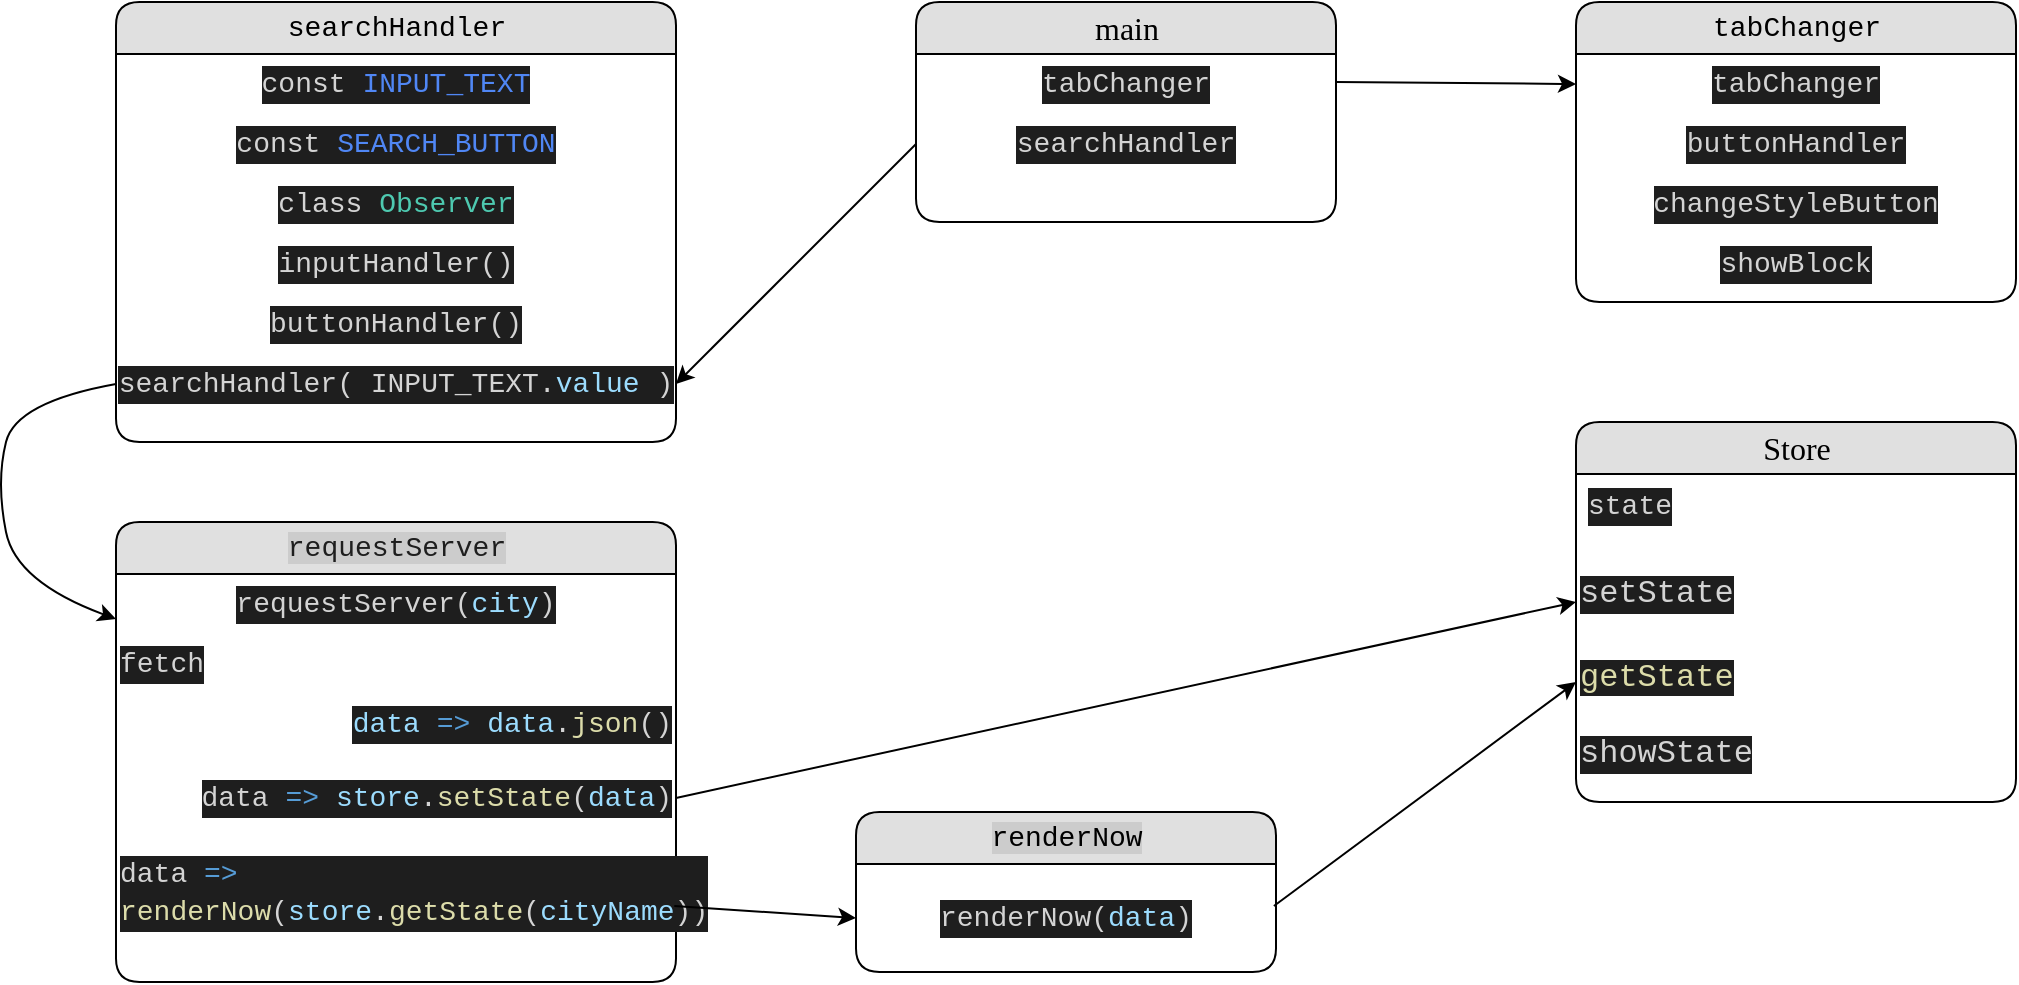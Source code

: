 <mxfile version="21.0.6" type="device"><diagram name="Page-1" id="5d7acffa-a066-3a61-03fe-96351882024d"><mxGraphModel dx="1434" dy="796" grid="1" gridSize="10" guides="1" tooltips="1" connect="1" arrows="1" fold="1" page="1" pageScale="1" pageWidth="1100" pageHeight="850" background="#ffffff" math="0" shadow="0"><root><mxCell id="0"/><mxCell id="1" parent="0"/><mxCell id="21ea969265ad0168-6" value="&lt;font style=&quot;font-size: 16px;&quot;&gt;Store&lt;/font&gt;" style="swimlane;html=1;fontStyle=0;childLayout=stackLayout;horizontal=1;startSize=26;fillColor=#e0e0e0;horizontalStack=0;resizeParent=1;resizeLast=0;collapsible=1;marginBottom=0;swimlaneFillColor=#ffffff;align=center;rounded=1;shadow=0;comic=0;labelBackgroundColor=none;strokeWidth=1;fontFamily=Verdana;fontSize=12" parent="1" vertex="1"><mxGeometry x="800" y="230" width="220" height="190" as="geometry"/></mxCell><mxCell id="21ea969265ad0168-7" value="&lt;div style=&quot;color: rgb(212, 212, 212); background-color: rgb(30, 30, 30); font-family: Consolas, &amp;quot;Courier New&amp;quot;, monospace; font-size: 14px; line-height: 19px;&quot;&gt;state&lt;/div&gt;" style="text;html=1;strokeColor=none;fillColor=none;spacingLeft=4;spacingRight=4;whiteSpace=wrap;overflow=hidden;rotatable=0;points=[[0,0.5],[1,0.5]];portConstraint=eastwest;" parent="21ea969265ad0168-6" vertex="1"><mxGeometry y="26" width="220" height="44" as="geometry"/></mxCell><mxCell id="lC9jGFSn0Ve7Qptm86X1-1" value="&lt;div style=&quot;color: rgb(212, 212, 212); background-color: rgb(30, 30, 30); font-family: Consolas, &amp;quot;Courier New&amp;quot;, monospace; font-weight: normal; font-size: 16px; line-height: 19px;&quot;&gt;&lt;div style=&quot;line-height: 19px; font-size: 16px;&quot;&gt;setState&lt;/div&gt;&lt;/div&gt;" style="text;whiteSpace=wrap;html=1;arcSize=12;fontSize=16;" vertex="1" parent="21ea969265ad0168-6"><mxGeometry y="70" width="220" height="40" as="geometry"/></mxCell><mxCell id="lC9jGFSn0Ve7Qptm86X1-8" value="&lt;span style=&quot;color: rgb(220, 220, 170); background-color: rgb(30, 30, 30); font-family: Consolas, &amp;quot;Courier New&amp;quot;, monospace; font-size: 16px;&quot;&gt;getState&lt;/span&gt;&lt;br style=&quot;font-size: 16px;&quot;&gt;&lt;br style=&quot;font-size: 16px;&quot;&gt;" style="text;whiteSpace=wrap;html=1;arcSize=12;fontSize=16;" vertex="1" parent="21ea969265ad0168-6"><mxGeometry y="110" width="220" height="40" as="geometry"/></mxCell><mxCell id="lC9jGFSn0Ve7Qptm86X1-17" value="&lt;div style=&quot;color: rgb(212, 212, 212); background-color: rgb(30, 30, 30); font-family: Consolas, &amp;quot;Courier New&amp;quot;, monospace; font-size: 16px; line-height: 19px;&quot;&gt;showState&lt;/div&gt;" style="text;whiteSpace=wrap;html=1;arcSize=12;fontSize=16;" vertex="1" parent="21ea969265ad0168-6"><mxGeometry y="150" width="220" height="40" as="geometry"/></mxCell><mxCell id="21ea969265ad0168-14" value="&lt;font style=&quot;font-size: 16px;&quot;&gt;main&lt;/font&gt;" style="swimlane;html=1;fontStyle=0;childLayout=stackLayout;horizontal=1;startSize=26;fillColor=#e0e0e0;horizontalStack=0;resizeParent=1;resizeLast=0;collapsible=1;marginBottom=0;swimlaneFillColor=#ffffff;align=center;rounded=1;shadow=0;comic=0;labelBackgroundColor=none;strokeWidth=1;fontFamily=Verdana;fontSize=12" parent="1" vertex="1"><mxGeometry x="470" y="20" width="210" height="110" as="geometry"/></mxCell><mxCell id="lC9jGFSn0Ve7Qptm86X1-21" value="&lt;div style=&quot;color: rgb(212, 212, 212); background-color: rgb(30, 30, 30); font-family: Consolas, &amp;quot;Courier New&amp;quot;, monospace; font-size: 14px; line-height: 19px;&quot;&gt;tabChanger&lt;/div&gt;" style="text;html=1;strokeColor=none;fillColor=none;align=center;verticalAlign=middle;whiteSpace=wrap;rounded=0;strokeWidth=4;" vertex="1" parent="21ea969265ad0168-14"><mxGeometry y="26" width="210" height="30" as="geometry"/></mxCell><mxCell id="lC9jGFSn0Ve7Qptm86X1-22" value="&lt;div style=&quot;color: rgb(212, 212, 212); background-color: rgb(30, 30, 30); font-family: Consolas, &amp;quot;Courier New&amp;quot;, monospace; font-size: 14px; line-height: 19px;&quot;&gt;searchHandler&lt;/div&gt;" style="text;html=1;strokeColor=none;fillColor=none;align=center;verticalAlign=middle;whiteSpace=wrap;rounded=0;" vertex="1" parent="21ea969265ad0168-14"><mxGeometry y="56" width="210" height="30" as="geometry"/></mxCell><mxCell id="lC9jGFSn0Ve7Qptm86X1-25" value="&lt;div style=&quot;font-family: Consolas, &amp;quot;Courier New&amp;quot;, monospace; font-size: 14px; line-height: 19px;&quot;&gt;&lt;span style=&quot;background-color: rgb(224, 224, 224);&quot;&gt;tabChanger&lt;/span&gt;&lt;/div&gt;" style="swimlane;html=1;fontStyle=0;childLayout=stackLayout;horizontal=1;startSize=26;fillColor=#e0e0e0;horizontalStack=0;resizeParent=1;resizeLast=0;collapsible=1;marginBottom=0;swimlaneFillColor=#ffffff;align=center;rounded=1;shadow=0;comic=0;labelBackgroundColor=none;strokeWidth=1;fontFamily=Verdana;fontSize=12" vertex="1" parent="1"><mxGeometry x="800" y="20" width="220" height="150" as="geometry"/></mxCell><mxCell id="lC9jGFSn0Ve7Qptm86X1-26" value="&lt;div style=&quot;color: rgb(212, 212, 212); background-color: rgb(30, 30, 30); font-family: Consolas, &amp;quot;Courier New&amp;quot;, monospace; font-size: 14px; line-height: 19px;&quot;&gt;&lt;div style=&quot;line-height: 19px;&quot;&gt;tabChanger&lt;/div&gt;&lt;/div&gt;" style="text;html=1;strokeColor=none;fillColor=none;align=center;verticalAlign=middle;whiteSpace=wrap;rounded=0;strokeWidth=4;" vertex="1" parent="lC9jGFSn0Ve7Qptm86X1-25"><mxGeometry y="26" width="220" height="30" as="geometry"/></mxCell><mxCell id="lC9jGFSn0Ve7Qptm86X1-27" value="&lt;div style=&quot;color: rgb(212, 212, 212); background-color: rgb(30, 30, 30); font-family: Consolas, &amp;quot;Courier New&amp;quot;, monospace; font-size: 14px; line-height: 19px;&quot;&gt;&lt;div style=&quot;line-height: 19px;&quot;&gt;buttonHandler&lt;/div&gt;&lt;/div&gt;" style="text;html=1;strokeColor=none;fillColor=none;align=center;verticalAlign=middle;whiteSpace=wrap;rounded=0;" vertex="1" parent="lC9jGFSn0Ve7Qptm86X1-25"><mxGeometry y="56" width="220" height="30" as="geometry"/></mxCell><mxCell id="lC9jGFSn0Ve7Qptm86X1-29" value="&lt;div style=&quot;color: rgb(212, 212, 212); background-color: rgb(30, 30, 30); font-family: Consolas, &amp;quot;Courier New&amp;quot;, monospace; font-size: 14px; line-height: 19px;&quot;&gt;&lt;div style=&quot;line-height: 19px;&quot;&gt;&lt;div style=&quot;line-height: 19px;&quot;&gt;changeStyleButton&lt;/div&gt;&lt;/div&gt;&lt;/div&gt;" style="text;html=1;strokeColor=none;fillColor=none;align=center;verticalAlign=middle;whiteSpace=wrap;rounded=0;" vertex="1" parent="lC9jGFSn0Ve7Qptm86X1-25"><mxGeometry y="86" width="220" height="30" as="geometry"/></mxCell><mxCell id="lC9jGFSn0Ve7Qptm86X1-30" value="&lt;div style=&quot;color: rgb(212, 212, 212); background-color: rgb(30, 30, 30); font-family: Consolas, &amp;quot;Courier New&amp;quot;, monospace; font-size: 14px; line-height: 19px;&quot;&gt;&lt;div style=&quot;line-height: 19px;&quot;&gt;&lt;div style=&quot;line-height: 19px;&quot;&gt;showBlock&lt;/div&gt;&lt;/div&gt;&lt;/div&gt;" style="text;html=1;strokeColor=none;fillColor=none;align=center;verticalAlign=middle;whiteSpace=wrap;rounded=0;" vertex="1" parent="lC9jGFSn0Ve7Qptm86X1-25"><mxGeometry y="116" width="220" height="30" as="geometry"/></mxCell><mxCell id="lC9jGFSn0Ve7Qptm86X1-28" value="" style="endArrow=classic;html=1;rounded=0;entryX=0;entryY=0.5;entryDx=0;entryDy=0;exitX=1;exitY=0.467;exitDx=0;exitDy=0;exitPerimeter=0;" edge="1" parent="1" source="lC9jGFSn0Ve7Qptm86X1-21" target="lC9jGFSn0Ve7Qptm86X1-26"><mxGeometry width="50" height="50" relative="1" as="geometry"><mxPoint x="650" y="60" as="sourcePoint"/><mxPoint x="600" y="280" as="targetPoint"/></mxGeometry></mxCell><mxCell id="lC9jGFSn0Ve7Qptm86X1-32" value="&lt;div style=&quot;font-family: Consolas, &amp;quot;Courier New&amp;quot;, monospace; font-size: 14px; line-height: 19px;&quot;&gt;&lt;span style=&quot;background-color: rgb(224, 224, 224);&quot;&gt;searchHandler&lt;/span&gt;&lt;/div&gt;" style="swimlane;html=1;fontStyle=0;childLayout=stackLayout;horizontal=1;startSize=26;fillColor=#e0e0e0;horizontalStack=0;resizeParent=1;resizeLast=0;collapsible=1;marginBottom=0;swimlaneFillColor=#ffffff;align=center;rounded=1;shadow=0;comic=0;labelBackgroundColor=none;strokeWidth=1;fontFamily=Verdana;fontSize=12" vertex="1" parent="1"><mxGeometry x="70" y="20" width="280" height="220" as="geometry"/></mxCell><mxCell id="lC9jGFSn0Ve7Qptm86X1-33" value="&lt;div style=&quot;color: rgb(212, 212, 212); background-color: rgb(30, 30, 30); font-family: Consolas, &amp;quot;Courier New&amp;quot;, monospace; font-size: 14px; line-height: 19px;&quot;&gt;&lt;div style=&quot;line-height: 19px;&quot;&gt;&lt;div style=&quot;line-height: 19px;&quot;&gt;const &lt;span style=&quot;color: #5087f5;&quot;&gt;INPUT_TEXT&lt;/span&gt;&lt;/div&gt;&lt;/div&gt;&lt;/div&gt;" style="text;html=1;strokeColor=none;fillColor=none;align=center;verticalAlign=middle;whiteSpace=wrap;rounded=0;strokeWidth=4;" vertex="1" parent="lC9jGFSn0Ve7Qptm86X1-32"><mxGeometry y="26" width="280" height="30" as="geometry"/></mxCell><mxCell id="lC9jGFSn0Ve7Qptm86X1-34" value="&lt;div style=&quot;color: rgb(212, 212, 212); background-color: rgb(30, 30, 30); font-family: Consolas, &amp;quot;Courier New&amp;quot;, monospace; font-size: 14px; line-height: 19px;&quot;&gt;&lt;div style=&quot;line-height: 19px;&quot;&gt;&lt;div style=&quot;line-height: 19px;&quot;&gt;const &lt;span style=&quot;color: #5087f5;&quot;&gt;SEARCH_BUTTON&lt;/span&gt;&lt;/div&gt;&lt;/div&gt;&lt;/div&gt;" style="text;html=1;strokeColor=none;fillColor=none;align=center;verticalAlign=middle;whiteSpace=wrap;rounded=0;" vertex="1" parent="lC9jGFSn0Ve7Qptm86X1-32"><mxGeometry y="56" width="280" height="30" as="geometry"/></mxCell><mxCell id="lC9jGFSn0Ve7Qptm86X1-35" value="&lt;div style=&quot;color: rgb(212, 212, 212); background-color: rgb(30, 30, 30); font-family: Consolas, &amp;quot;Courier New&amp;quot;, monospace; font-size: 14px; line-height: 19px;&quot;&gt;&lt;div style=&quot;line-height: 19px;&quot;&gt;&lt;div style=&quot;line-height: 19px;&quot;&gt;class &lt;span style=&quot;color: #4ec9b0;&quot;&gt;Observer&lt;/span&gt;&lt;/div&gt;&lt;/div&gt;&lt;/div&gt;" style="text;html=1;strokeColor=none;fillColor=none;align=center;verticalAlign=middle;whiteSpace=wrap;rounded=0;" vertex="1" parent="lC9jGFSn0Ve7Qptm86X1-32"><mxGeometry y="86" width="280" height="30" as="geometry"/></mxCell><mxCell id="lC9jGFSn0Ve7Qptm86X1-36" value="&lt;div style=&quot;color: rgb(212, 212, 212); background-color: rgb(30, 30, 30); font-family: Consolas, &amp;quot;Courier New&amp;quot;, monospace; font-size: 14px; line-height: 19px;&quot;&gt;&lt;div style=&quot;line-height: 19px;&quot;&gt;&lt;div style=&quot;line-height: 19px;&quot;&gt;inputHandler()&lt;/div&gt;&lt;/div&gt;&lt;/div&gt;" style="text;html=1;strokeColor=none;fillColor=none;align=center;verticalAlign=middle;whiteSpace=wrap;rounded=0;" vertex="1" parent="lC9jGFSn0Ve7Qptm86X1-32"><mxGeometry y="116" width="280" height="30" as="geometry"/></mxCell><mxCell id="lC9jGFSn0Ve7Qptm86X1-37" value="&lt;div style=&quot;color: rgb(212, 212, 212); background-color: rgb(30, 30, 30); font-family: Consolas, &amp;quot;Courier New&amp;quot;, monospace; font-size: 14px; line-height: 19px;&quot;&gt;&lt;div style=&quot;line-height: 19px;&quot;&gt;&lt;div style=&quot;line-height: 19px;&quot;&gt;buttonHandler()&lt;/div&gt;&lt;/div&gt;&lt;/div&gt;" style="text;html=1;strokeColor=none;fillColor=none;align=center;verticalAlign=middle;whiteSpace=wrap;rounded=0;" vertex="1" parent="lC9jGFSn0Ve7Qptm86X1-32"><mxGeometry y="146" width="280" height="30" as="geometry"/></mxCell><mxCell id="lC9jGFSn0Ve7Qptm86X1-38" value="&lt;div style=&quot;color: rgb(212, 212, 212); background-color: rgb(30, 30, 30); font-family: Consolas, &amp;quot;Courier New&amp;quot;, monospace; font-size: 14px; line-height: 19px;&quot;&gt;&lt;div style=&quot;line-height: 19px;&quot;&gt;&lt;div style=&quot;line-height: 19px;&quot;&gt;searchHandler(&amp;nbsp;INPUT_TEXT&lt;span style=&quot;&quot;&gt;.&lt;/span&gt;&lt;span style=&quot;color: rgb(156, 220, 254);&quot;&gt;value&amp;nbsp;&lt;/span&gt;)&lt;/div&gt;&lt;/div&gt;&lt;/div&gt;" style="text;html=1;strokeColor=none;fillColor=none;align=center;verticalAlign=middle;whiteSpace=wrap;rounded=0;" vertex="1" parent="lC9jGFSn0Ve7Qptm86X1-32"><mxGeometry y="176" width="280" height="30" as="geometry"/></mxCell><mxCell id="lC9jGFSn0Ve7Qptm86X1-40" value="" style="endArrow=classic;html=1;rounded=0;entryX=1;entryY=0.5;entryDx=0;entryDy=0;exitX=0;exitY=0.5;exitDx=0;exitDy=0;" edge="1" parent="1" source="lC9jGFSn0Ve7Qptm86X1-22" target="lC9jGFSn0Ve7Qptm86X1-38"><mxGeometry width="50" height="50" relative="1" as="geometry"><mxPoint x="550" y="330" as="sourcePoint"/><mxPoint x="600" y="280" as="targetPoint"/></mxGeometry></mxCell><mxCell id="lC9jGFSn0Ve7Qptm86X1-41" value="&lt;div style=&quot;font-family: Consolas, &amp;quot;Courier New&amp;quot;, monospace; font-size: 14px; line-height: 19px;&quot;&gt;&lt;font style=&quot;background-color: rgb(204, 204, 204);&quot; color=&quot;#1e1e1e&quot;&gt;requestServer&lt;/font&gt;&lt;/div&gt;" style="swimlane;html=1;fontStyle=0;childLayout=stackLayout;horizontal=1;startSize=26;fillColor=#e0e0e0;horizontalStack=0;resizeParent=1;resizeLast=0;collapsible=1;marginBottom=0;swimlaneFillColor=#ffffff;align=center;rounded=1;shadow=0;comic=0;labelBackgroundColor=none;strokeWidth=1;fontFamily=Verdana;fontSize=12" vertex="1" parent="1"><mxGeometry x="70" y="280" width="280" height="230" as="geometry"/></mxCell><mxCell id="lC9jGFSn0Ve7Qptm86X1-42" value="&lt;div style=&quot;color: rgb(212, 212, 212); background-color: rgb(30, 30, 30); font-family: Consolas, &amp;quot;Courier New&amp;quot;, monospace; font-size: 14px; line-height: 19px;&quot;&gt;&lt;div style=&quot;line-height: 19px;&quot;&gt;requestServer(&lt;span style=&quot;color: #9cdcfe;&quot;&gt;city&lt;/span&gt;)&lt;/div&gt;&lt;/div&gt;" style="text;html=1;strokeColor=none;fillColor=none;align=center;verticalAlign=middle;whiteSpace=wrap;rounded=0;strokeWidth=4;" vertex="1" parent="lC9jGFSn0Ve7Qptm86X1-41"><mxGeometry y="26" width="280" height="30" as="geometry"/></mxCell><mxCell id="lC9jGFSn0Ve7Qptm86X1-44" value="&lt;div style=&quot;color: rgb(212, 212, 212); background-color: rgb(30, 30, 30); font-family: Consolas, &amp;quot;Courier New&amp;quot;, monospace; font-size: 14px; line-height: 19px;&quot;&gt;&lt;div style=&quot;line-height: 19px;&quot;&gt;fetch&lt;/div&gt;&lt;/div&gt;" style="text;html=1;strokeColor=none;fillColor=none;align=left;verticalAlign=middle;whiteSpace=wrap;rounded=0;strokeWidth=4;" vertex="1" parent="lC9jGFSn0Ve7Qptm86X1-41"><mxGeometry y="56" width="280" height="30" as="geometry"/></mxCell><mxCell id="lC9jGFSn0Ve7Qptm86X1-46" value="&lt;div style=&quot;color: rgb(212, 212, 212); background-color: rgb(30, 30, 30); font-family: Consolas, &amp;quot;Courier New&amp;quot;, monospace; font-size: 14px; line-height: 19px;&quot;&gt;&lt;div style=&quot;line-height: 19px;&quot;&gt;&lt;div style=&quot;line-height: 19px;&quot;&gt;&lt;span style=&quot;color: #9cdcfe;&quot;&gt;data&lt;/span&gt; &lt;span style=&quot;color: #569cd6;&quot;&gt;=&amp;gt;&lt;/span&gt; &lt;span style=&quot;color: #9cdcfe;&quot;&gt;data&lt;/span&gt;.&lt;span style=&quot;color: #dcdcaa;&quot;&gt;json&lt;/span&gt;()&lt;/div&gt;&lt;/div&gt;&lt;/div&gt;" style="text;html=1;strokeColor=none;fillColor=none;align=right;verticalAlign=middle;whiteSpace=wrap;rounded=0;strokeWidth=4;" vertex="1" parent="lC9jGFSn0Ve7Qptm86X1-41"><mxGeometry y="86" width="280" height="30" as="geometry"/></mxCell><mxCell id="lC9jGFSn0Ve7Qptm86X1-47" value="&lt;div style=&quot;color: rgb(212, 212, 212); background-color: rgb(30, 30, 30); font-family: Consolas, &amp;quot;Courier New&amp;quot;, monospace; font-size: 14px; line-height: 19px;&quot;&gt;&lt;div style=&quot;line-height: 19px;&quot;&gt;&lt;div style=&quot;line-height: 19px;&quot;&gt;data &lt;span style=&quot;color: #569cd6;&quot;&gt;=&amp;gt;&lt;/span&gt; &lt;span style=&quot;color: #9cdcfe;&quot;&gt;store&lt;/span&gt;.&lt;span style=&quot;color: #dcdcaa;&quot;&gt;setState&lt;/span&gt;(&lt;span style=&quot;color: #9cdcfe;&quot;&gt;data&lt;/span&gt;)&lt;/div&gt;&lt;/div&gt;&lt;/div&gt;" style="text;html=1;strokeColor=none;fillColor=none;align=right;verticalAlign=middle;whiteSpace=wrap;rounded=0;strokeWidth=4;" vertex="1" parent="lC9jGFSn0Ve7Qptm86X1-41"><mxGeometry y="116" width="280" height="44" as="geometry"/></mxCell><mxCell id="lC9jGFSn0Ve7Qptm86X1-48" value="&lt;div style=&quot;color: rgb(212, 212, 212); background-color: rgb(30, 30, 30); font-family: Consolas, &amp;quot;Courier New&amp;quot;, monospace; font-size: 14px; line-height: 19px;&quot;&gt;&lt;div style=&quot;line-height: 19px;&quot;&gt;&lt;div style=&quot;line-height: 19px;&quot;&gt;data &lt;span style=&quot;color: #569cd6;&quot;&gt;=&amp;gt;&lt;/span&gt; &lt;span style=&quot;color: #dcdcaa;&quot;&gt;renderNow&lt;/span&gt;(&lt;span style=&quot;color: #9cdcfe;&quot;&gt;store&lt;/span&gt;.&lt;span style=&quot;color: #dcdcaa;&quot;&gt;getState&lt;/span&gt;(&lt;span style=&quot;color: #9cdcfe;&quot;&gt;cityName&lt;/span&gt;))&lt;/div&gt;&lt;/div&gt;&lt;/div&gt;" style="text;html=1;strokeColor=none;fillColor=none;align=left;verticalAlign=middle;whiteSpace=wrap;rounded=0;strokeWidth=4;" vertex="1" parent="lC9jGFSn0Ve7Qptm86X1-41"><mxGeometry y="160" width="280" height="50" as="geometry"/></mxCell><mxCell id="lC9jGFSn0Ve7Qptm86X1-49" value="" style="endArrow=classic;html=1;rounded=0;entryX=0;entryY=0.5;entryDx=0;entryDy=0;exitX=1;exitY=0.5;exitDx=0;exitDy=0;" edge="1" parent="1" source="lC9jGFSn0Ve7Qptm86X1-47" target="lC9jGFSn0Ve7Qptm86X1-1"><mxGeometry width="50" height="50" relative="1" as="geometry"><mxPoint x="550" y="320" as="sourcePoint"/><mxPoint x="600" y="270" as="targetPoint"/></mxGeometry></mxCell><mxCell id="lC9jGFSn0Ve7Qptm86X1-50" value="&lt;div style=&quot;font-family: Consolas, &amp;quot;Courier New&amp;quot;, monospace; font-size: 14px; line-height: 19px;&quot;&gt;&lt;span style=&quot;background-color: rgb(204, 204, 204);&quot;&gt;renderNow&lt;/span&gt;&lt;/div&gt;" style="swimlane;html=1;fontStyle=0;childLayout=stackLayout;horizontal=1;startSize=26;fillColor=#e0e0e0;horizontalStack=0;resizeParent=1;resizeLast=0;collapsible=1;marginBottom=0;swimlaneFillColor=#ffffff;align=center;rounded=1;shadow=0;comic=0;labelBackgroundColor=none;strokeWidth=1;fontFamily=Verdana;fontSize=12" vertex="1" parent="1"><mxGeometry x="440" y="425" width="210" height="80" as="geometry"/></mxCell><mxCell id="lC9jGFSn0Ve7Qptm86X1-51" value="&lt;div style=&quot;color: rgb(212, 212, 212); background-color: rgb(30, 30, 30); font-family: Consolas, &amp;quot;Courier New&amp;quot;, monospace; font-size: 14px; line-height: 19px;&quot;&gt;&lt;div style=&quot;line-height: 19px;&quot;&gt;renderNow(&lt;span style=&quot;color: #9cdcfe;&quot;&gt;data&lt;/span&gt;)&lt;/div&gt;&lt;/div&gt;" style="text;html=1;strokeColor=none;fillColor=none;align=center;verticalAlign=middle;whiteSpace=wrap;rounded=0;strokeWidth=4;" vertex="1" parent="lC9jGFSn0Ve7Qptm86X1-50"><mxGeometry y="26" width="210" height="54" as="geometry"/></mxCell><mxCell id="lC9jGFSn0Ve7Qptm86X1-56" value="" style="curved=1;endArrow=classic;html=1;rounded=0;entryX=0;entryY=0.75;entryDx=0;entryDy=0;exitX=0;exitY=0.5;exitDx=0;exitDy=0;" edge="1" parent="1" source="lC9jGFSn0Ve7Qptm86X1-38" target="lC9jGFSn0Ve7Qptm86X1-42"><mxGeometry width="50" height="50" relative="1" as="geometry"><mxPoint x="350" y="310" as="sourcePoint"/><mxPoint x="20" y="440" as="targetPoint"/><Array as="points"><mxPoint x="20" y="220"/><mxPoint x="10" y="260"/><mxPoint x="20" y="310"/></Array></mxGeometry></mxCell><mxCell id="lC9jGFSn0Ve7Qptm86X1-57" value="" style="endArrow=classic;html=1;rounded=0;exitX=0.997;exitY=0.64;exitDx=0;exitDy=0;exitPerimeter=0;entryX=0;entryY=0.5;entryDx=0;entryDy=0;" edge="1" parent="1" source="lC9jGFSn0Ve7Qptm86X1-48" target="lC9jGFSn0Ve7Qptm86X1-51"><mxGeometry width="50" height="50" relative="1" as="geometry"><mxPoint x="550" y="420" as="sourcePoint"/><mxPoint x="600" y="370" as="targetPoint"/></mxGeometry></mxCell><mxCell id="lC9jGFSn0Ve7Qptm86X1-53" value="" style="endArrow=classic;html=1;rounded=0;entryX=0;entryY=0.5;entryDx=0;entryDy=0;exitX=0.995;exitY=0.389;exitDx=0;exitDy=0;exitPerimeter=0;" edge="1" parent="1" source="lC9jGFSn0Ve7Qptm86X1-51" target="lC9jGFSn0Ve7Qptm86X1-8"><mxGeometry width="50" height="50" relative="1" as="geometry"><mxPoint x="920" y="370" as="sourcePoint"/><mxPoint x="400" y="358" as="targetPoint"/></mxGeometry></mxCell></root></mxGraphModel></diagram></mxfile>